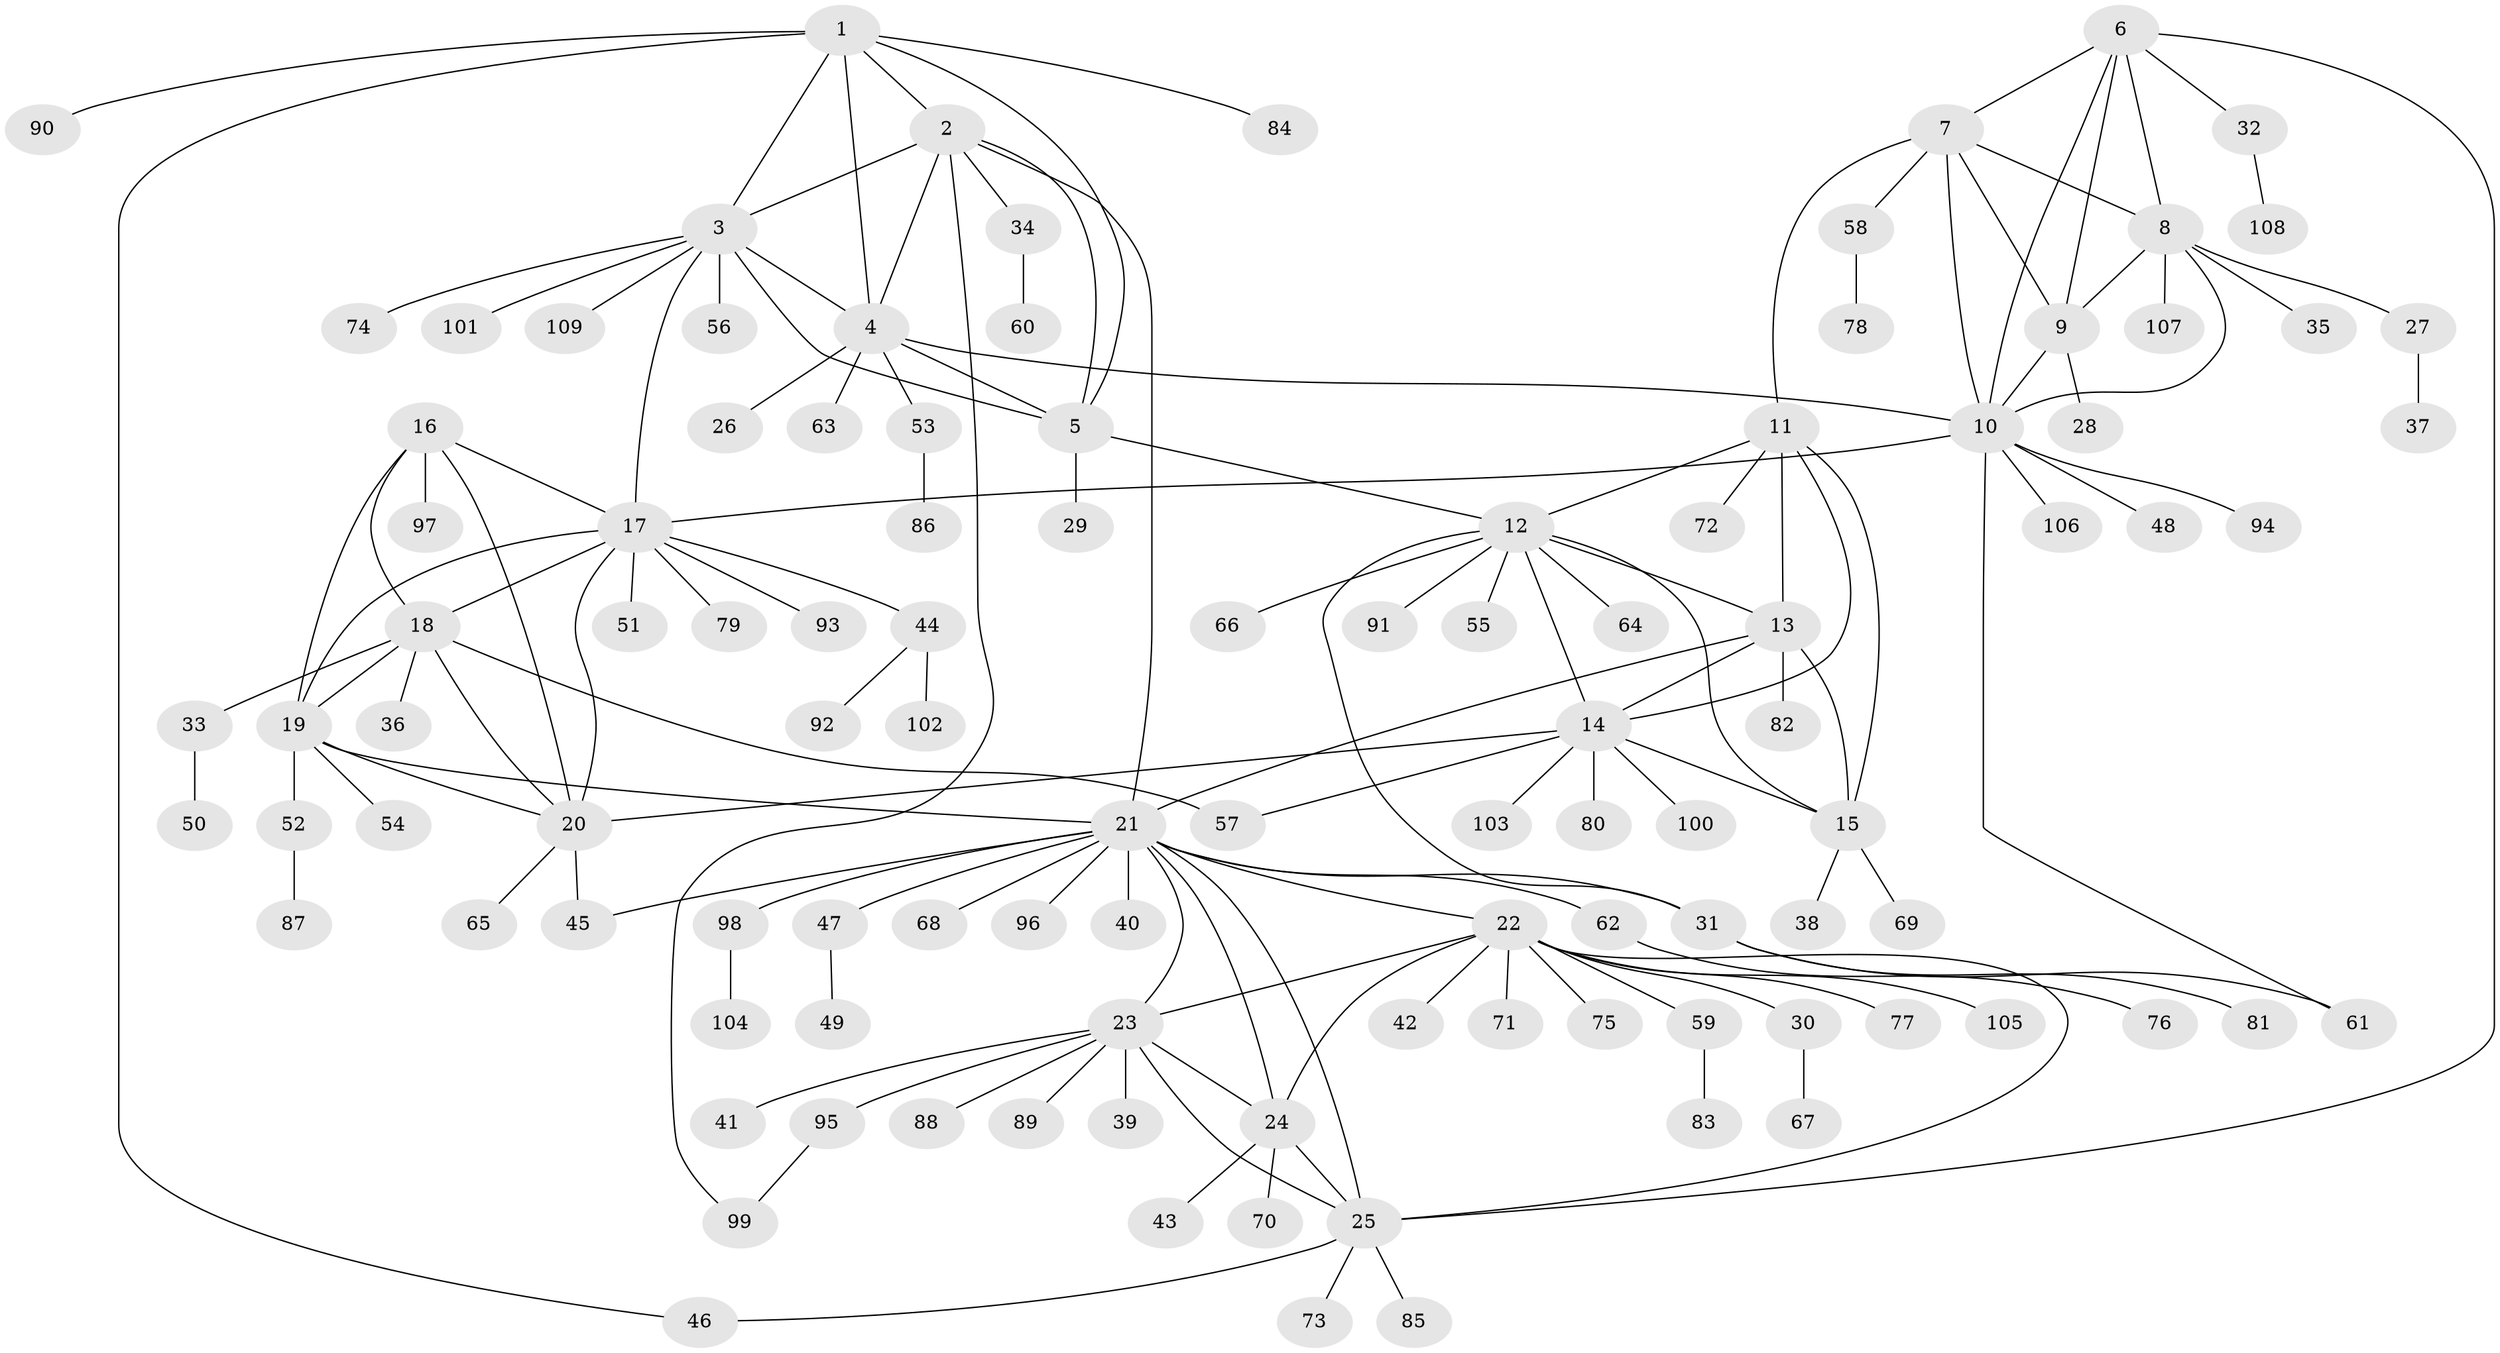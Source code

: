 // coarse degree distribution, {9: 0.024691358024691357, 7: 0.037037037037037035, 6: 0.037037037037037035, 4: 0.07407407407407407, 8: 0.024691358024691357, 10: 0.024691358024691357, 19: 0.012345679012345678, 1: 0.6666666666666666, 2: 0.09876543209876543}
// Generated by graph-tools (version 1.1) at 2025/42/03/06/25 10:42:13]
// undirected, 109 vertices, 150 edges
graph export_dot {
graph [start="1"]
  node [color=gray90,style=filled];
  1;
  2;
  3;
  4;
  5;
  6;
  7;
  8;
  9;
  10;
  11;
  12;
  13;
  14;
  15;
  16;
  17;
  18;
  19;
  20;
  21;
  22;
  23;
  24;
  25;
  26;
  27;
  28;
  29;
  30;
  31;
  32;
  33;
  34;
  35;
  36;
  37;
  38;
  39;
  40;
  41;
  42;
  43;
  44;
  45;
  46;
  47;
  48;
  49;
  50;
  51;
  52;
  53;
  54;
  55;
  56;
  57;
  58;
  59;
  60;
  61;
  62;
  63;
  64;
  65;
  66;
  67;
  68;
  69;
  70;
  71;
  72;
  73;
  74;
  75;
  76;
  77;
  78;
  79;
  80;
  81;
  82;
  83;
  84;
  85;
  86;
  87;
  88;
  89;
  90;
  91;
  92;
  93;
  94;
  95;
  96;
  97;
  98;
  99;
  100;
  101;
  102;
  103;
  104;
  105;
  106;
  107;
  108;
  109;
  1 -- 2;
  1 -- 3;
  1 -- 4;
  1 -- 5;
  1 -- 46;
  1 -- 84;
  1 -- 90;
  2 -- 3;
  2 -- 4;
  2 -- 5;
  2 -- 21;
  2 -- 34;
  2 -- 99;
  3 -- 4;
  3 -- 5;
  3 -- 17;
  3 -- 56;
  3 -- 74;
  3 -- 101;
  3 -- 109;
  4 -- 5;
  4 -- 10;
  4 -- 26;
  4 -- 53;
  4 -- 63;
  5 -- 12;
  5 -- 29;
  6 -- 7;
  6 -- 8;
  6 -- 9;
  6 -- 10;
  6 -- 25;
  6 -- 32;
  7 -- 8;
  7 -- 9;
  7 -- 10;
  7 -- 11;
  7 -- 58;
  8 -- 9;
  8 -- 10;
  8 -- 27;
  8 -- 35;
  8 -- 107;
  9 -- 10;
  9 -- 28;
  10 -- 17;
  10 -- 48;
  10 -- 61;
  10 -- 94;
  10 -- 106;
  11 -- 12;
  11 -- 13;
  11 -- 14;
  11 -- 15;
  11 -- 72;
  12 -- 13;
  12 -- 14;
  12 -- 15;
  12 -- 31;
  12 -- 55;
  12 -- 64;
  12 -- 66;
  12 -- 91;
  13 -- 14;
  13 -- 15;
  13 -- 21;
  13 -- 82;
  14 -- 15;
  14 -- 20;
  14 -- 57;
  14 -- 80;
  14 -- 100;
  14 -- 103;
  15 -- 38;
  15 -- 69;
  16 -- 17;
  16 -- 18;
  16 -- 19;
  16 -- 20;
  16 -- 97;
  17 -- 18;
  17 -- 19;
  17 -- 20;
  17 -- 44;
  17 -- 51;
  17 -- 79;
  17 -- 93;
  18 -- 19;
  18 -- 20;
  18 -- 33;
  18 -- 36;
  18 -- 57;
  19 -- 20;
  19 -- 21;
  19 -- 52;
  19 -- 54;
  20 -- 45;
  20 -- 65;
  21 -- 22;
  21 -- 23;
  21 -- 24;
  21 -- 25;
  21 -- 31;
  21 -- 40;
  21 -- 45;
  21 -- 47;
  21 -- 62;
  21 -- 68;
  21 -- 96;
  21 -- 98;
  22 -- 23;
  22 -- 24;
  22 -- 25;
  22 -- 30;
  22 -- 42;
  22 -- 59;
  22 -- 71;
  22 -- 75;
  22 -- 77;
  22 -- 105;
  23 -- 24;
  23 -- 25;
  23 -- 39;
  23 -- 41;
  23 -- 88;
  23 -- 89;
  23 -- 95;
  24 -- 25;
  24 -- 43;
  24 -- 70;
  25 -- 46;
  25 -- 73;
  25 -- 85;
  27 -- 37;
  30 -- 67;
  31 -- 61;
  31 -- 81;
  32 -- 108;
  33 -- 50;
  34 -- 60;
  44 -- 92;
  44 -- 102;
  47 -- 49;
  52 -- 87;
  53 -- 86;
  58 -- 78;
  59 -- 83;
  62 -- 76;
  95 -- 99;
  98 -- 104;
}
